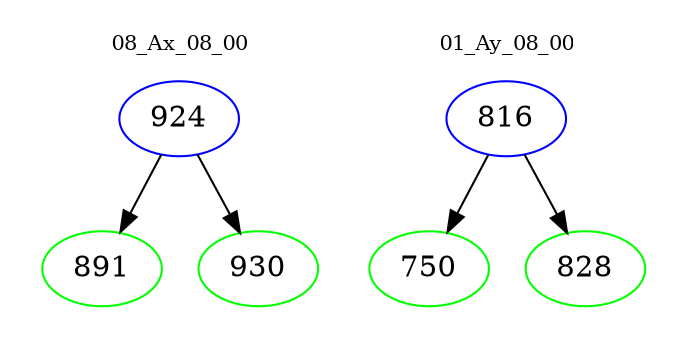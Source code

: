 digraph{
subgraph cluster_0 {
color = white
label = "08_Ax_08_00";
fontsize=10;
T0_924 [label="924", color="blue"]
T0_924 -> T0_891 [color="black"]
T0_891 [label="891", color="green"]
T0_924 -> T0_930 [color="black"]
T0_930 [label="930", color="green"]
}
subgraph cluster_1 {
color = white
label = "01_Ay_08_00";
fontsize=10;
T1_816 [label="816", color="blue"]
T1_816 -> T1_750 [color="black"]
T1_750 [label="750", color="green"]
T1_816 -> T1_828 [color="black"]
T1_828 [label="828", color="green"]
}
}
